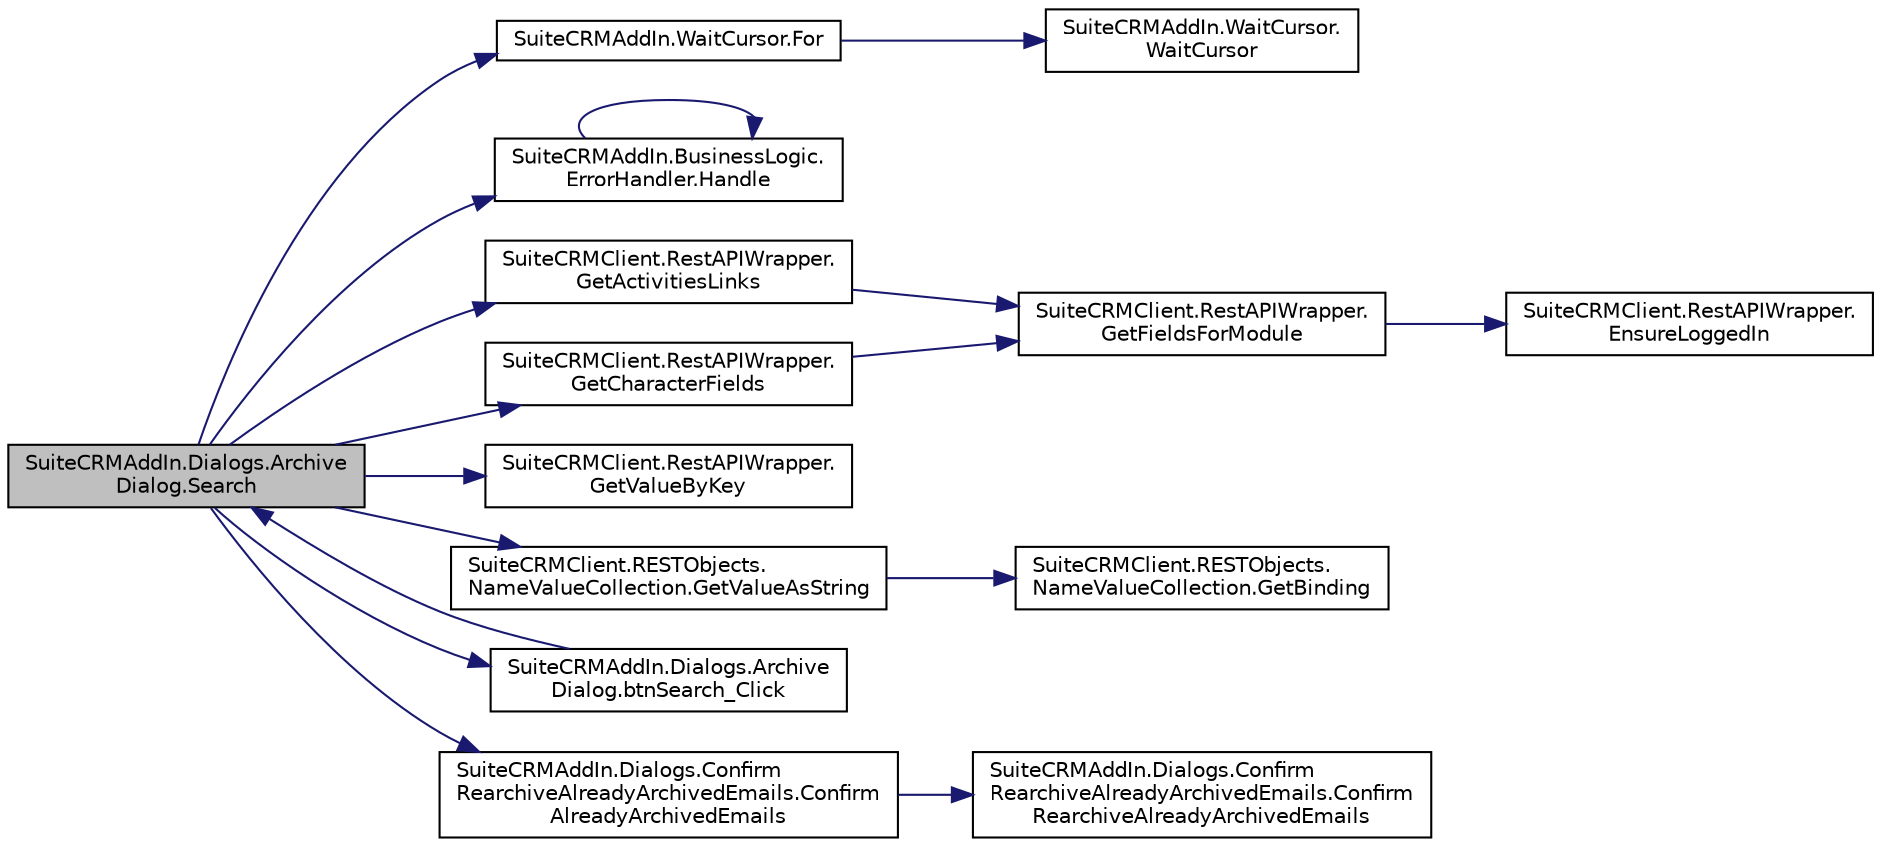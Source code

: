 digraph "SuiteCRMAddIn.Dialogs.ArchiveDialog.Search"
{
  edge [fontname="Helvetica",fontsize="10",labelfontname="Helvetica",labelfontsize="10"];
  node [fontname="Helvetica",fontsize="10",shape=record];
  rankdir="LR";
  Node52 [label="SuiteCRMAddIn.Dialogs.Archive\lDialog.Search",height=0.2,width=0.4,color="black", fillcolor="grey75", style="filled", fontcolor="black"];
  Node52 -> Node53 [color="midnightblue",fontsize="10",style="solid",fontname="Helvetica"];
  Node53 [label="SuiteCRMAddIn.WaitCursor.For",height=0.2,width=0.4,color="black", fillcolor="white", style="filled",URL="$struct_suite_c_r_m_add_in_1_1_wait_cursor.html#a7ba13e6acae32dbe5c97f21ba6c323b9"];
  Node53 -> Node54 [color="midnightblue",fontsize="10",style="solid",fontname="Helvetica"];
  Node54 [label="SuiteCRMAddIn.WaitCursor.\lWaitCursor",height=0.2,width=0.4,color="black", fillcolor="white", style="filled",URL="$struct_suite_c_r_m_add_in_1_1_wait_cursor.html#a5a3235a0e82ff01664e64e15a542babc"];
  Node52 -> Node55 [color="midnightblue",fontsize="10",style="solid",fontname="Helvetica"];
  Node55 [label="SuiteCRMAddIn.BusinessLogic.\lErrorHandler.Handle",height=0.2,width=0.4,color="black", fillcolor="white", style="filled",URL="$class_suite_c_r_m_add_in_1_1_business_logic_1_1_error_handler.html#aa5ac5699b0099c7a812a895751df5e07"];
  Node55 -> Node55 [color="midnightblue",fontsize="10",style="solid",fontname="Helvetica"];
  Node52 -> Node56 [color="midnightblue",fontsize="10",style="solid",fontname="Helvetica"];
  Node56 [label="SuiteCRMClient.RestAPIWrapper.\lGetActivitiesLinks",height=0.2,width=0.4,color="black", fillcolor="white", style="filled",URL="$class_suite_c_r_m_client_1_1_rest_a_p_i_wrapper.html#accf4001b77548d304c053979873b00b6",tooltip="Find the fields, among the fields of this module, which are links and where the name of the relations..."];
  Node56 -> Node57 [color="midnightblue",fontsize="10",style="solid",fontname="Helvetica"];
  Node57 [label="SuiteCRMClient.RestAPIWrapper.\lGetFieldsForModule",height=0.2,width=0.4,color="black", fillcolor="white", style="filled",URL="$class_suite_c_r_m_client_1_1_rest_a_p_i_wrapper.html#aeed0498f3c1d258392df1bfe2688e5a1",tooltip="Get the module fields data for the module with this name, if any. "];
  Node57 -> Node58 [color="midnightblue",fontsize="10",style="solid",fontname="Helvetica"];
  Node58 [label="SuiteCRMClient.RestAPIWrapper.\lEnsureLoggedIn",height=0.2,width=0.4,color="black", fillcolor="white", style="filled",URL="$class_suite_c_r_m_client_1_1_rest_a_p_i_wrapper.html#a47fa9bef59b59f02817a631b33a61a35"];
  Node52 -> Node59 [color="midnightblue",fontsize="10",style="solid",fontname="Helvetica"];
  Node59 [label="SuiteCRMClient.RestAPIWrapper.\lGetCharacterFields",height=0.2,width=0.4,color="black", fillcolor="white", style="filled",URL="$class_suite_c_r_m_client_1_1_rest_a_p_i_wrapper.html#a3b0173a43abff84e0b0f0efa5c2ed51e",tooltip="Get the names of all the fields of the module with this name whose data type is char or varchar or na..."];
  Node59 -> Node57 [color="midnightblue",fontsize="10",style="solid",fontname="Helvetica"];
  Node52 -> Node60 [color="midnightblue",fontsize="10",style="solid",fontname="Helvetica"];
  Node60 [label="SuiteCRMClient.RestAPIWrapper.\lGetValueByKey",height=0.2,width=0.4,color="black", fillcolor="white", style="filled",URL="$class_suite_c_r_m_client_1_1_rest_a_p_i_wrapper.html#af5d00a395daf7317f07f943f2d798ba0"];
  Node52 -> Node61 [color="midnightblue",fontsize="10",style="solid",fontname="Helvetica"];
  Node61 [label="SuiteCRMClient.RESTObjects.\lNameValueCollection.GetValueAsString",height=0.2,width=0.4,color="black", fillcolor="white", style="filled",URL="$class_suite_c_r_m_client_1_1_r_e_s_t_objects_1_1_name_value_collection.html#ae1d2ffcb26436a11652d46de487aba81",tooltip="Get the value for this name within this name-value collection, as a string. "];
  Node61 -> Node62 [color="midnightblue",fontsize="10",style="solid",fontname="Helvetica"];
  Node62 [label="SuiteCRMClient.RESTObjects.\lNameValueCollection.GetBinding",height=0.2,width=0.4,color="black", fillcolor="white", style="filled",URL="$class_suite_c_r_m_client_1_1_r_e_s_t_objects_1_1_name_value_collection.html#a0ee314d69ac1024c027b2ce6c0f4cfba",tooltip="Get the binding for this name within this name-value collection. "];
  Node52 -> Node63 [color="midnightblue",fontsize="10",style="solid",fontname="Helvetica"];
  Node63 [label="SuiteCRMAddIn.Dialogs.Archive\lDialog.btnSearch_Click",height=0.2,width=0.4,color="black", fillcolor="white", style="filled",URL="$class_suite_c_r_m_add_in_1_1_dialogs_1_1_archive_dialog.html#a3160bc88861f266746f9631068fc9ed7"];
  Node63 -> Node52 [color="midnightblue",fontsize="10",style="solid",fontname="Helvetica"];
  Node52 -> Node64 [color="midnightblue",fontsize="10",style="solid",fontname="Helvetica"];
  Node64 [label="SuiteCRMAddIn.Dialogs.Confirm\lRearchiveAlreadyArchivedEmails.Confirm\lAlreadyArchivedEmails",height=0.2,width=0.4,color="black", fillcolor="white", style="filled",URL="$class_suite_c_r_m_add_in_1_1_dialogs_1_1_confirm_rearchive_already_archived_emails.html#a18342923ff56d937adc17f6ac7d3e4f3",tooltip="If any of these selectedEmails has already been archived, pop up a dialof asking whether they should ..."];
  Node64 -> Node65 [color="midnightblue",fontsize="10",style="solid",fontname="Helvetica"];
  Node65 [label="SuiteCRMAddIn.Dialogs.Confirm\lRearchiveAlreadyArchivedEmails.Confirm\lRearchiveAlreadyArchivedEmails",height=0.2,width=0.4,color="black", fillcolor="white", style="filled",URL="$class_suite_c_r_m_add_in_1_1_dialogs_1_1_confirm_rearchive_already_archived_emails.html#ade571cbbc2f0918491eb69146dccd815"];
}
